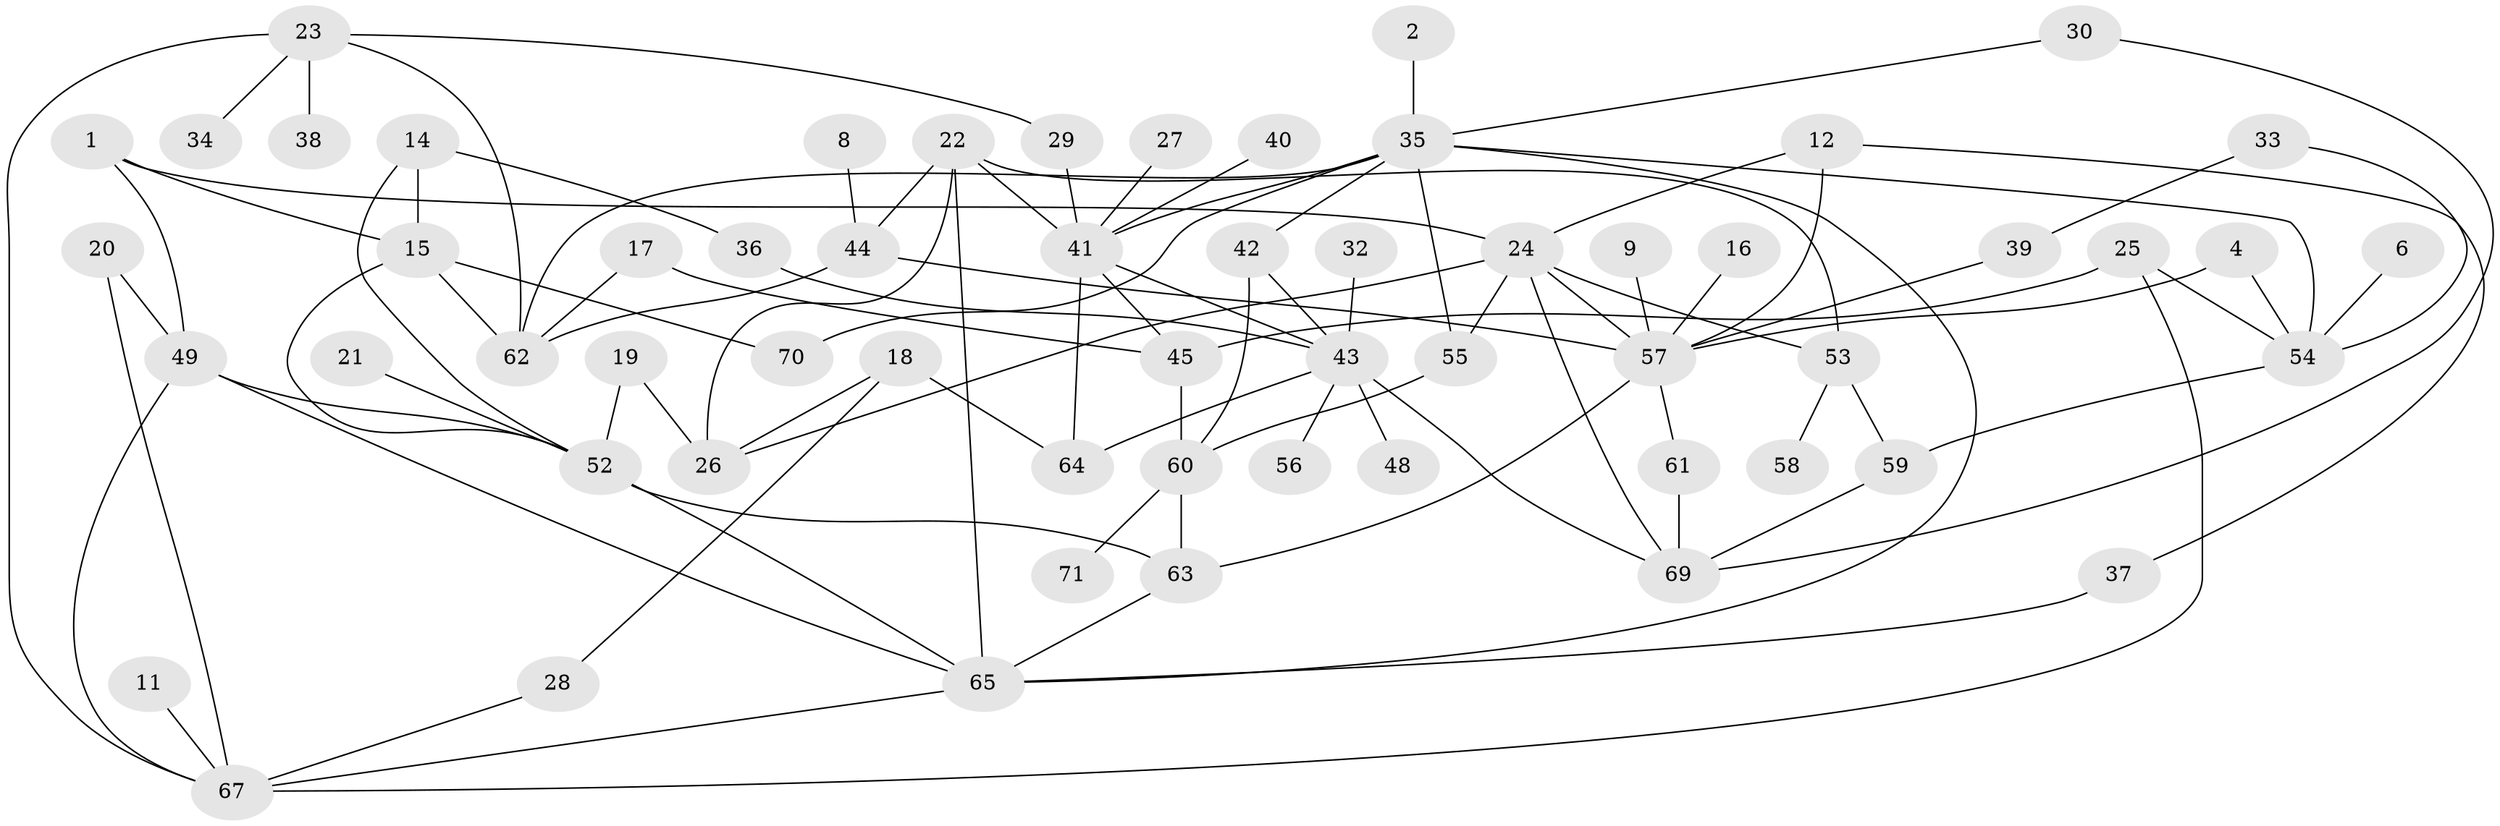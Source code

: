 // original degree distribution, {5: 0.056338028169014086, 2: 0.2746478873239437, 1: 0.23943661971830985, 3: 0.23943661971830985, 0: 0.056338028169014086, 4: 0.08450704225352113, 8: 0.007042253521126761, 6: 0.028169014084507043, 7: 0.014084507042253521}
// Generated by graph-tools (version 1.1) at 2025/49/03/09/25 03:49:11]
// undirected, 59 vertices, 96 edges
graph export_dot {
graph [start="1"]
  node [color=gray90,style=filled];
  1;
  2;
  4;
  6;
  8;
  9;
  11;
  12;
  14;
  15;
  16;
  17;
  18;
  19;
  20;
  21;
  22;
  23;
  24;
  25;
  26;
  27;
  28;
  29;
  30;
  32;
  33;
  34;
  35;
  36;
  37;
  38;
  39;
  40;
  41;
  42;
  43;
  44;
  45;
  48;
  49;
  52;
  53;
  54;
  55;
  56;
  57;
  58;
  59;
  60;
  61;
  62;
  63;
  64;
  65;
  67;
  69;
  70;
  71;
  1 -- 15 [weight=1.0];
  1 -- 24 [weight=1.0];
  1 -- 49 [weight=1.0];
  2 -- 35 [weight=1.0];
  4 -- 54 [weight=1.0];
  4 -- 57 [weight=1.0];
  6 -- 54 [weight=1.0];
  8 -- 44 [weight=1.0];
  9 -- 57 [weight=1.0];
  11 -- 67 [weight=1.0];
  12 -- 24 [weight=1.0];
  12 -- 37 [weight=1.0];
  12 -- 57 [weight=1.0];
  14 -- 15 [weight=1.0];
  14 -- 36 [weight=1.0];
  14 -- 52 [weight=1.0];
  15 -- 52 [weight=2.0];
  15 -- 62 [weight=2.0];
  15 -- 70 [weight=1.0];
  16 -- 57 [weight=1.0];
  17 -- 45 [weight=1.0];
  17 -- 62 [weight=1.0];
  18 -- 26 [weight=1.0];
  18 -- 28 [weight=1.0];
  18 -- 64 [weight=1.0];
  19 -- 26 [weight=1.0];
  19 -- 52 [weight=2.0];
  20 -- 49 [weight=1.0];
  20 -- 67 [weight=1.0];
  21 -- 52 [weight=1.0];
  22 -- 26 [weight=1.0];
  22 -- 41 [weight=1.0];
  22 -- 44 [weight=1.0];
  22 -- 53 [weight=1.0];
  22 -- 65 [weight=1.0];
  23 -- 29 [weight=1.0];
  23 -- 34 [weight=1.0];
  23 -- 38 [weight=1.0];
  23 -- 62 [weight=1.0];
  23 -- 67 [weight=1.0];
  24 -- 26 [weight=1.0];
  24 -- 53 [weight=1.0];
  24 -- 55 [weight=1.0];
  24 -- 57 [weight=2.0];
  24 -- 69 [weight=1.0];
  25 -- 45 [weight=1.0];
  25 -- 54 [weight=1.0];
  25 -- 67 [weight=1.0];
  27 -- 41 [weight=1.0];
  28 -- 67 [weight=1.0];
  29 -- 41 [weight=1.0];
  30 -- 35 [weight=1.0];
  30 -- 69 [weight=1.0];
  32 -- 43 [weight=1.0];
  33 -- 39 [weight=1.0];
  33 -- 54 [weight=1.0];
  35 -- 41 [weight=1.0];
  35 -- 42 [weight=1.0];
  35 -- 54 [weight=1.0];
  35 -- 55 [weight=1.0];
  35 -- 62 [weight=1.0];
  35 -- 65 [weight=1.0];
  35 -- 70 [weight=1.0];
  36 -- 43 [weight=1.0];
  37 -- 65 [weight=1.0];
  39 -- 57 [weight=1.0];
  40 -- 41 [weight=1.0];
  41 -- 43 [weight=2.0];
  41 -- 45 [weight=1.0];
  41 -- 64 [weight=1.0];
  42 -- 43 [weight=1.0];
  42 -- 60 [weight=1.0];
  43 -- 48 [weight=1.0];
  43 -- 56 [weight=1.0];
  43 -- 64 [weight=1.0];
  43 -- 69 [weight=1.0];
  44 -- 57 [weight=1.0];
  44 -- 62 [weight=1.0];
  45 -- 60 [weight=1.0];
  49 -- 52 [weight=1.0];
  49 -- 65 [weight=1.0];
  49 -- 67 [weight=1.0];
  52 -- 63 [weight=1.0];
  52 -- 65 [weight=1.0];
  53 -- 58 [weight=1.0];
  53 -- 59 [weight=1.0];
  54 -- 59 [weight=1.0];
  55 -- 60 [weight=1.0];
  57 -- 61 [weight=1.0];
  57 -- 63 [weight=1.0];
  59 -- 69 [weight=1.0];
  60 -- 63 [weight=1.0];
  60 -- 71 [weight=1.0];
  61 -- 69 [weight=1.0];
  63 -- 65 [weight=1.0];
  65 -- 67 [weight=1.0];
}
